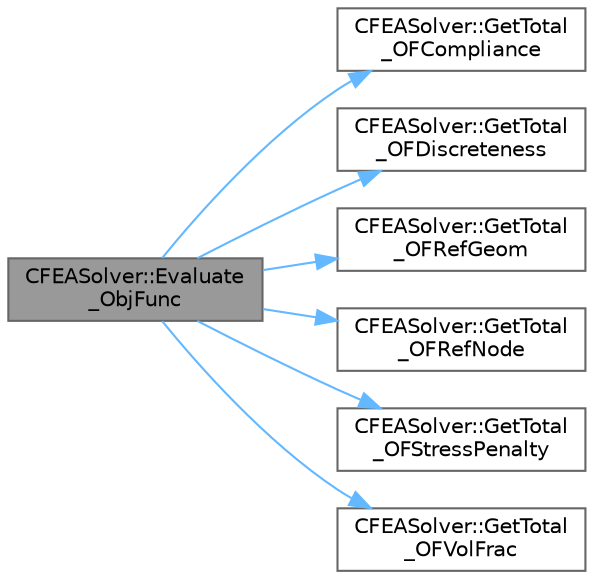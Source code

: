 digraph "CFEASolver::Evaluate_ObjFunc"
{
 // LATEX_PDF_SIZE
  bgcolor="transparent";
  edge [fontname=Helvetica,fontsize=10,labelfontname=Helvetica,labelfontsize=10];
  node [fontname=Helvetica,fontsize=10,shape=box,height=0.2,width=0.4];
  rankdir="LR";
  Node1 [id="Node000001",label="CFEASolver::Evaluate\l_ObjFunc",height=0.2,width=0.4,color="gray40", fillcolor="grey60", style="filled", fontcolor="black",tooltip="Compute the objective function."];
  Node1 -> Node2 [id="edge1_Node000001_Node000002",color="steelblue1",style="solid",tooltip=" "];
  Node2 [id="Node000002",label="CFEASolver::GetTotal\l_OFCompliance",height=0.2,width=0.4,color="grey40", fillcolor="white", style="filled",URL="$classCFEASolver.html#a78da023a7b68e03ce1b2d7df4d07865b",tooltip="Retrieve the value of the structural compliance objective function."];
  Node1 -> Node3 [id="edge2_Node000001_Node000003",color="steelblue1",style="solid",tooltip=" "];
  Node3 [id="Node000003",label="CFEASolver::GetTotal\l_OFDiscreteness",height=0.2,width=0.4,color="grey40", fillcolor="white", style="filled",URL="$classCFEASolver.html#a251b1acaf0aa05cc7ec0dc692d47cf33",tooltip="Retrieve the value of the discreteness objective function."];
  Node1 -> Node4 [id="edge3_Node000001_Node000004",color="steelblue1",style="solid",tooltip=" "];
  Node4 [id="Node000004",label="CFEASolver::GetTotal\l_OFRefGeom",height=0.2,width=0.4,color="grey40", fillcolor="white", style="filled",URL="$classCFEASolver.html#ad4d05bd83ecf3faf889afdca1a1459f2",tooltip="Retrieve the value of the objective function for a reference geometry."];
  Node1 -> Node5 [id="edge4_Node000001_Node000005",color="steelblue1",style="solid",tooltip=" "];
  Node5 [id="Node000005",label="CFEASolver::GetTotal\l_OFRefNode",height=0.2,width=0.4,color="grey40", fillcolor="white", style="filled",URL="$classCFEASolver.html#a4274e2942a6bf21affdb0a30ea7d8c3e",tooltip="Retrieve the value of the objective function for a reference node."];
  Node1 -> Node6 [id="edge5_Node000001_Node000006",color="steelblue1",style="solid",tooltip=" "];
  Node6 [id="Node000006",label="CFEASolver::GetTotal\l_OFStressPenalty",height=0.2,width=0.4,color="grey40", fillcolor="white", style="filled",URL="$classCFEASolver.html#a0c247a523647324070b69ea04ffddd6f",tooltip="Retrieve the value of the stress penalty objective function."];
  Node1 -> Node7 [id="edge6_Node000001_Node000007",color="steelblue1",style="solid",tooltip=" "];
  Node7 [id="Node000007",label="CFEASolver::GetTotal\l_OFVolFrac",height=0.2,width=0.4,color="grey40", fillcolor="white", style="filled",URL="$classCFEASolver.html#affc82191a25827b090c5933b946a514a",tooltip="Retrieve the value of the volume fraction objective function."];
}
